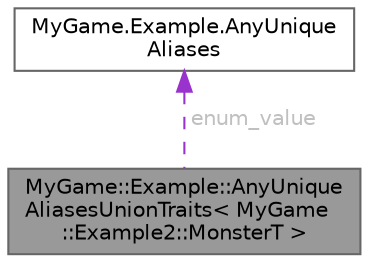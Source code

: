 digraph "MyGame::Example::AnyUniqueAliasesUnionTraits&lt; MyGame::Example2::MonsterT &gt;"
{
 // LATEX_PDF_SIZE
  bgcolor="transparent";
  edge [fontname=Helvetica,fontsize=10,labelfontname=Helvetica,labelfontsize=10];
  node [fontname=Helvetica,fontsize=10,shape=box,height=0.2,width=0.4];
  Node1 [id="Node000001",label="MyGame::Example::AnyUnique\lAliasesUnionTraits\< MyGame\l::Example2::MonsterT \>",height=0.2,width=0.4,color="gray40", fillcolor="grey60", style="filled", fontcolor="black",tooltip=" "];
  Node2 -> Node1 [id="edge2_Node000001_Node000002",dir="back",color="darkorchid3",style="dashed",tooltip=" ",label=" enum_value",fontcolor="grey" ];
  Node2 [id="Node000002",label="MyGame.Example.AnyUnique\lAliases",height=0.2,width=0.4,color="gray40", fillcolor="white", style="filled",URL="$classMyGame_1_1Example_1_1AnyUniqueAliases.html",tooltip=" "];
}
